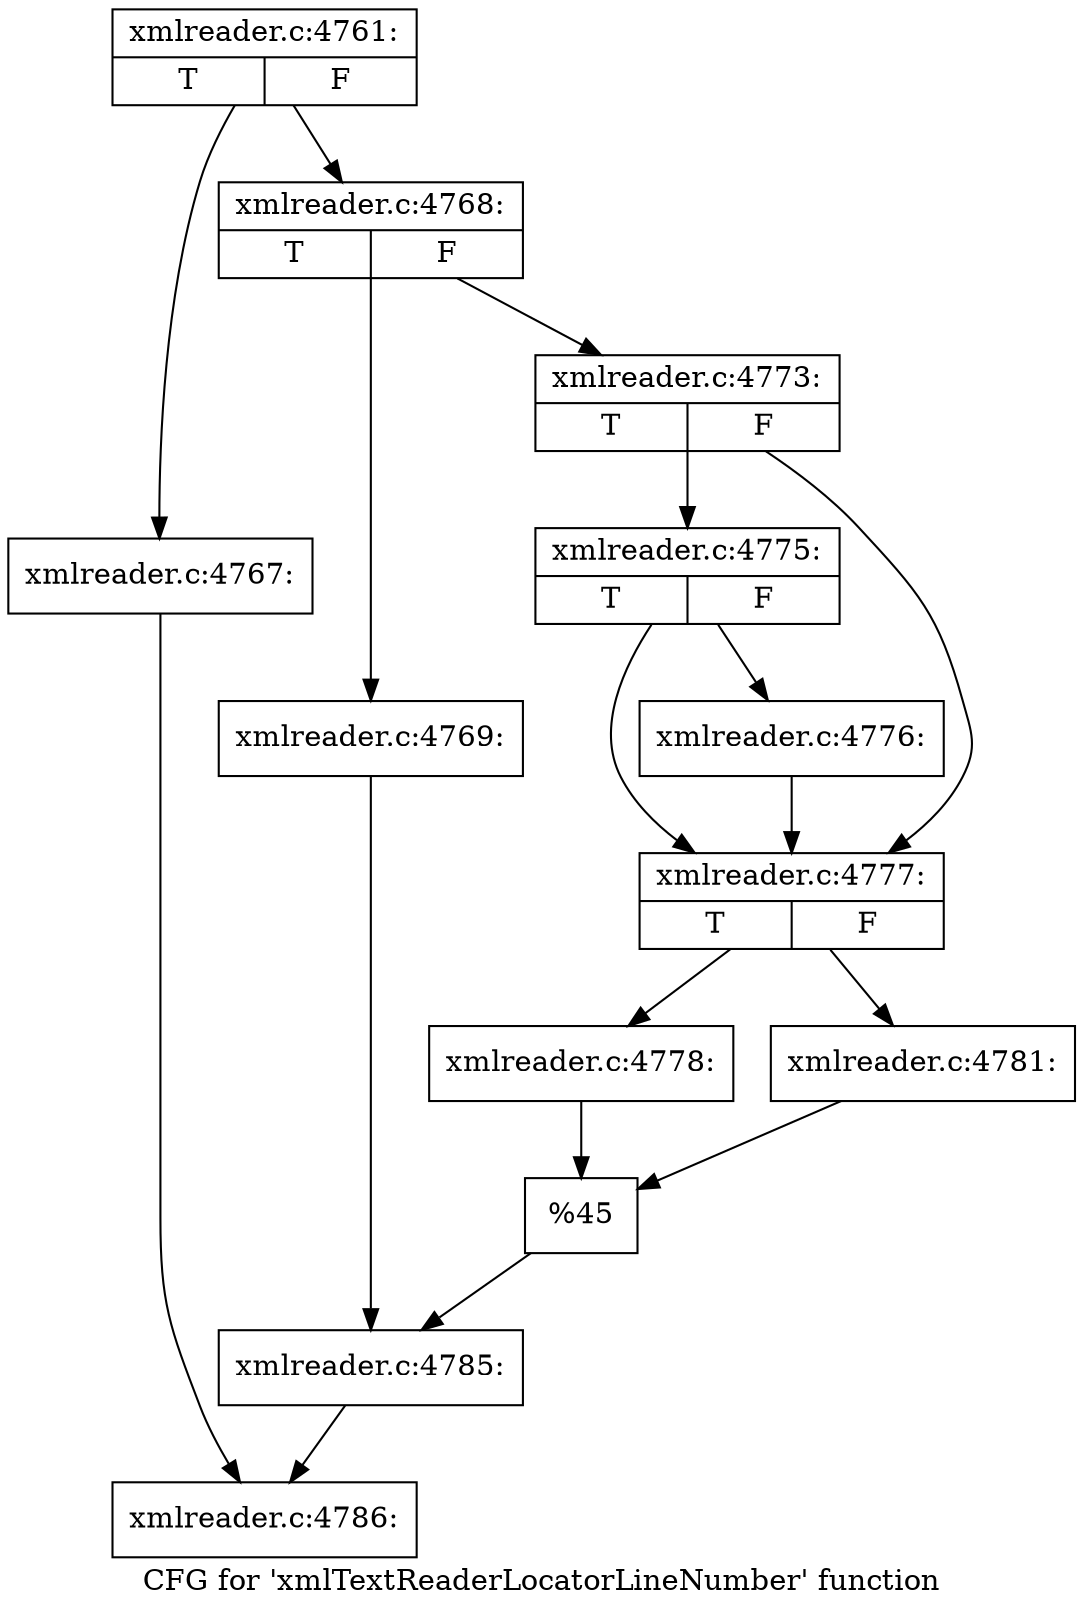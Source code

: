 digraph "CFG for 'xmlTextReaderLocatorLineNumber' function" {
	label="CFG for 'xmlTextReaderLocatorLineNumber' function";

	Node0x48b4800 [shape=record,label="{xmlreader.c:4761:|{<s0>T|<s1>F}}"];
	Node0x48b4800 -> Node0x48b2500;
	Node0x48b4800 -> Node0x48b2550;
	Node0x48b2500 [shape=record,label="{xmlreader.c:4767:}"];
	Node0x48b2500 -> Node0x48b1a80;
	Node0x48b2550 [shape=record,label="{xmlreader.c:4768:|{<s0>T|<s1>F}}"];
	Node0x48b2550 -> Node0x48b2980;
	Node0x48b2550 -> Node0x48b2a20;
	Node0x48b2980 [shape=record,label="{xmlreader.c:4769:}"];
	Node0x48b2980 -> Node0x48b29d0;
	Node0x48b2a20 [shape=record,label="{xmlreader.c:4773:|{<s0>T|<s1>F}}"];
	Node0x48b2a20 -> Node0x48b40c0;
	Node0x48b2a20 -> Node0x48b4070;
	Node0x48b40c0 [shape=record,label="{xmlreader.c:4775:|{<s0>T|<s1>F}}"];
	Node0x48b40c0 -> Node0x48b3ab0;
	Node0x48b40c0 -> Node0x48b4070;
	Node0x48b3ab0 [shape=record,label="{xmlreader.c:4776:}"];
	Node0x48b3ab0 -> Node0x48b4070;
	Node0x48b4070 [shape=record,label="{xmlreader.c:4777:|{<s0>T|<s1>F}}"];
	Node0x48b4070 -> Node0x48b4fa0;
	Node0x48b4070 -> Node0x48b5040;
	Node0x48b4fa0 [shape=record,label="{xmlreader.c:4778:}"];
	Node0x48b4fa0 -> Node0x48b4ff0;
	Node0x48b5040 [shape=record,label="{xmlreader.c:4781:}"];
	Node0x48b5040 -> Node0x48b4ff0;
	Node0x48b4ff0 [shape=record,label="{%45}"];
	Node0x48b4ff0 -> Node0x48b29d0;
	Node0x48b29d0 [shape=record,label="{xmlreader.c:4785:}"];
	Node0x48b29d0 -> Node0x48b1a80;
	Node0x48b1a80 [shape=record,label="{xmlreader.c:4786:}"];
}
